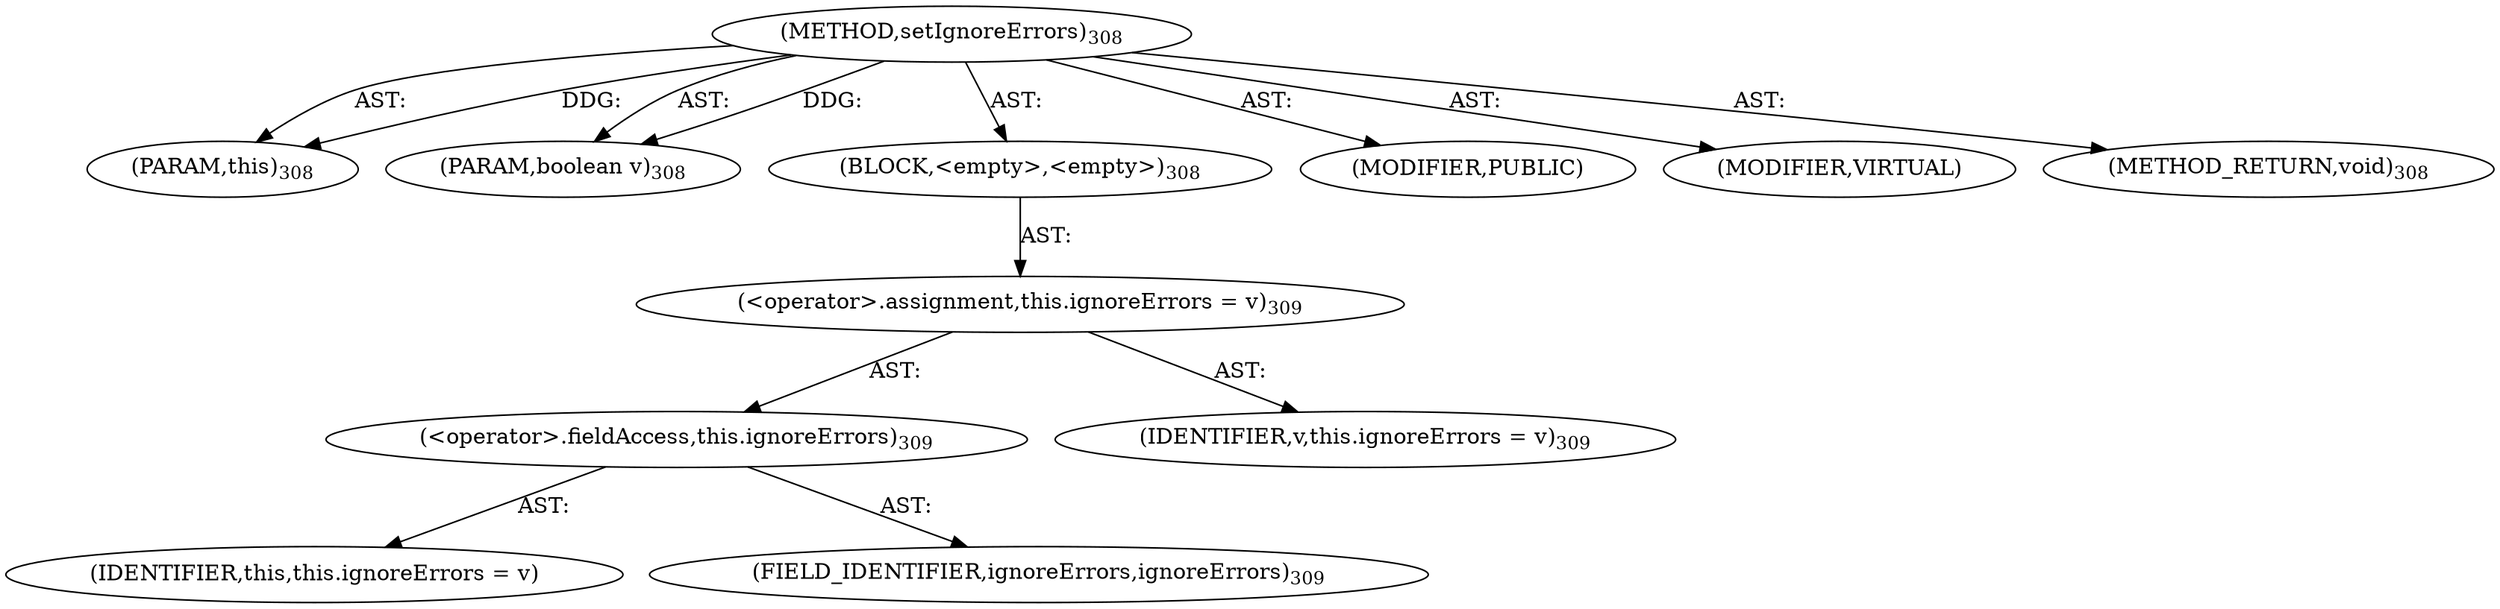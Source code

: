 digraph "setIgnoreErrors" {  
"111669149700" [label = <(METHOD,setIgnoreErrors)<SUB>308</SUB>> ]
"115964117002" [label = <(PARAM,this)<SUB>308</SUB>> ]
"115964117003" [label = <(PARAM,boolean v)<SUB>308</SUB>> ]
"25769803821" [label = <(BLOCK,&lt;empty&gt;,&lt;empty&gt;)<SUB>308</SUB>> ]
"30064771279" [label = <(&lt;operator&gt;.assignment,this.ignoreErrors = v)<SUB>309</SUB>> ]
"30064771280" [label = <(&lt;operator&gt;.fieldAccess,this.ignoreErrors)<SUB>309</SUB>> ]
"68719476893" [label = <(IDENTIFIER,this,this.ignoreErrors = v)> ]
"55834574892" [label = <(FIELD_IDENTIFIER,ignoreErrors,ignoreErrors)<SUB>309</SUB>> ]
"68719476894" [label = <(IDENTIFIER,v,this.ignoreErrors = v)<SUB>309</SUB>> ]
"133143986191" [label = <(MODIFIER,PUBLIC)> ]
"133143986192" [label = <(MODIFIER,VIRTUAL)> ]
"128849018884" [label = <(METHOD_RETURN,void)<SUB>308</SUB>> ]
  "111669149700" -> "115964117002"  [ label = "AST: "] 
  "111669149700" -> "115964117003"  [ label = "AST: "] 
  "111669149700" -> "25769803821"  [ label = "AST: "] 
  "111669149700" -> "133143986191"  [ label = "AST: "] 
  "111669149700" -> "133143986192"  [ label = "AST: "] 
  "111669149700" -> "128849018884"  [ label = "AST: "] 
  "25769803821" -> "30064771279"  [ label = "AST: "] 
  "30064771279" -> "30064771280"  [ label = "AST: "] 
  "30064771279" -> "68719476894"  [ label = "AST: "] 
  "30064771280" -> "68719476893"  [ label = "AST: "] 
  "30064771280" -> "55834574892"  [ label = "AST: "] 
  "111669149700" -> "115964117002"  [ label = "DDG: "] 
  "111669149700" -> "115964117003"  [ label = "DDG: "] 
}
